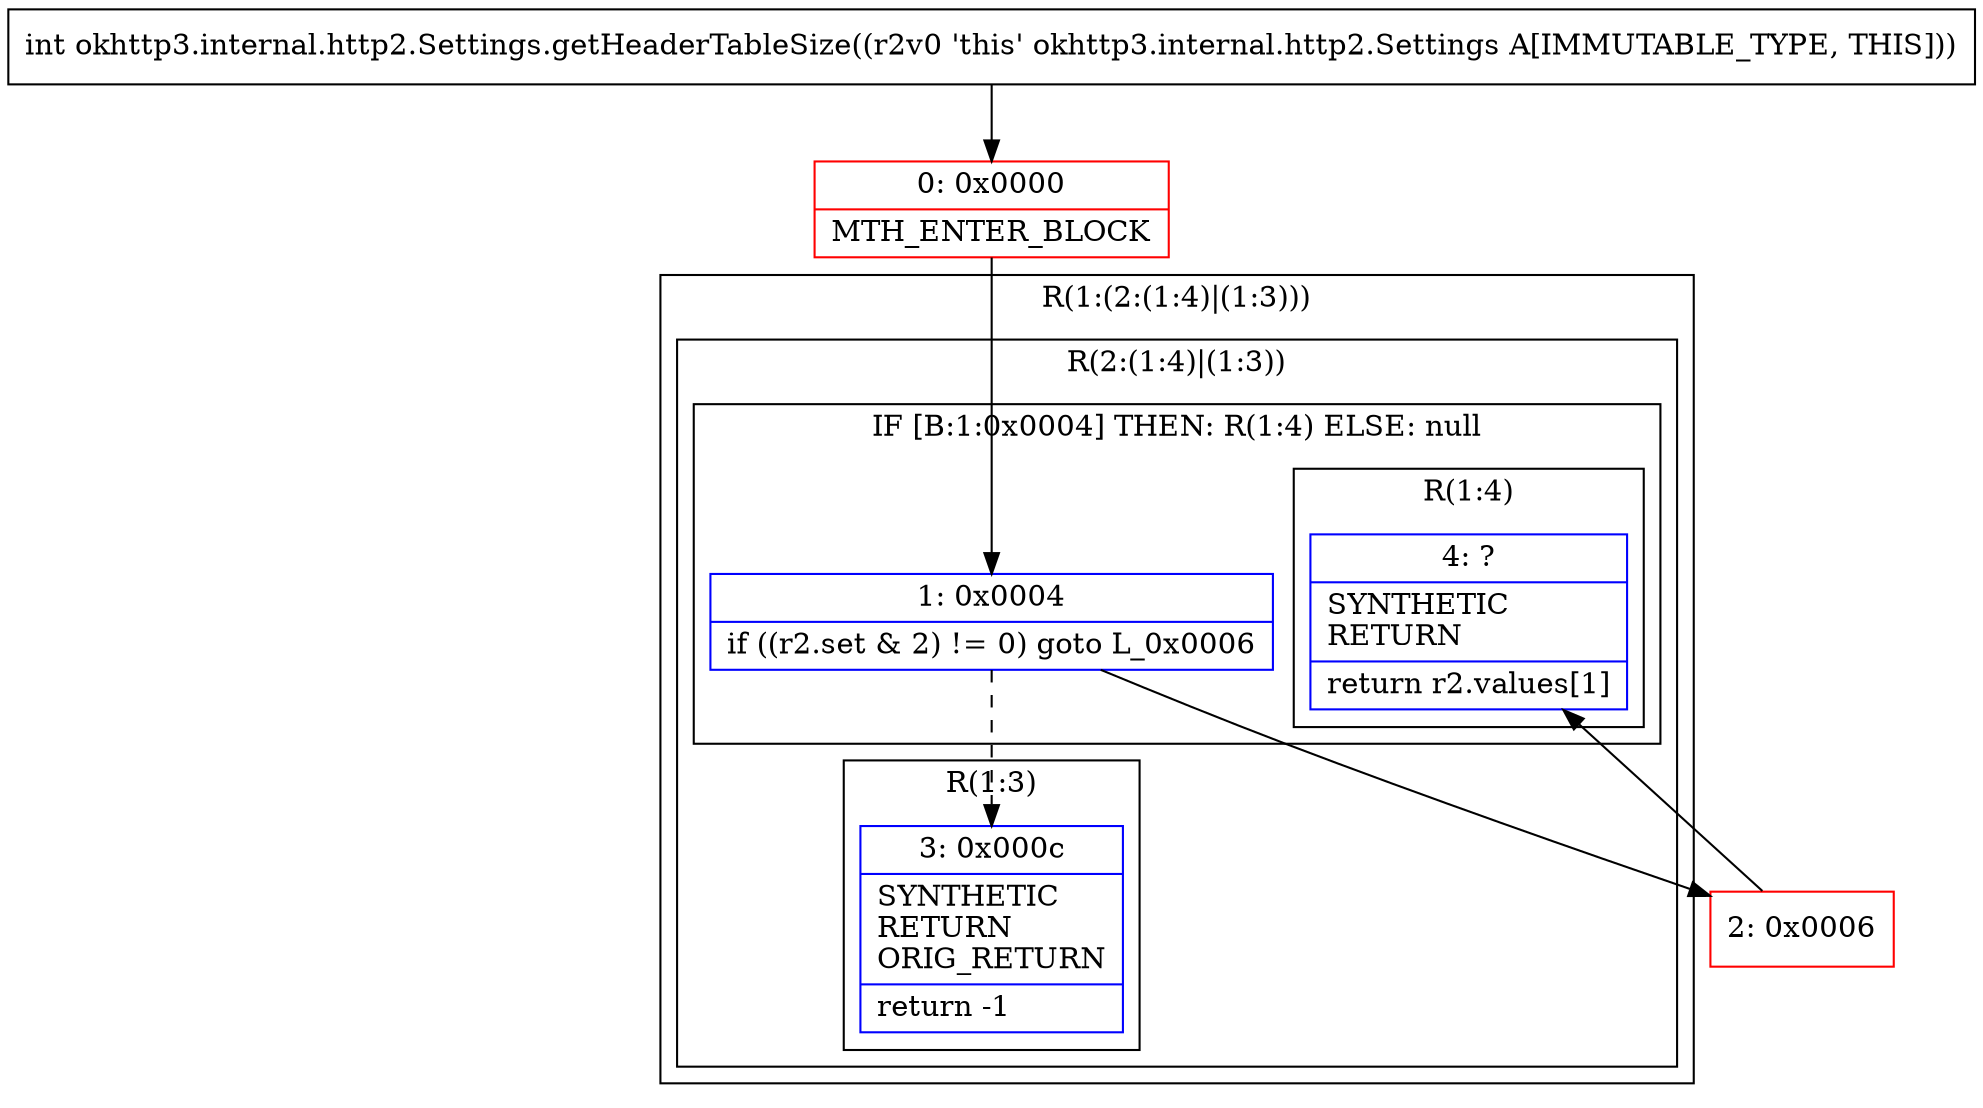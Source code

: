 digraph "CFG forokhttp3.internal.http2.Settings.getHeaderTableSize()I" {
subgraph cluster_Region_2134972908 {
label = "R(1:(2:(1:4)|(1:3)))";
node [shape=record,color=blue];
subgraph cluster_Region_2072326794 {
label = "R(2:(1:4)|(1:3))";
node [shape=record,color=blue];
subgraph cluster_IfRegion_1696242140 {
label = "IF [B:1:0x0004] THEN: R(1:4) ELSE: null";
node [shape=record,color=blue];
Node_1 [shape=record,label="{1\:\ 0x0004|if ((r2.set & 2) != 0) goto L_0x0006\l}"];
subgraph cluster_Region_1028391015 {
label = "R(1:4)";
node [shape=record,color=blue];
Node_4 [shape=record,label="{4\:\ ?|SYNTHETIC\lRETURN\l|return r2.values[1]\l}"];
}
}
subgraph cluster_Region_1245048923 {
label = "R(1:3)";
node [shape=record,color=blue];
Node_3 [shape=record,label="{3\:\ 0x000c|SYNTHETIC\lRETURN\lORIG_RETURN\l|return \-1\l}"];
}
}
}
Node_0 [shape=record,color=red,label="{0\:\ 0x0000|MTH_ENTER_BLOCK\l}"];
Node_2 [shape=record,color=red,label="{2\:\ 0x0006}"];
MethodNode[shape=record,label="{int okhttp3.internal.http2.Settings.getHeaderTableSize((r2v0 'this' okhttp3.internal.http2.Settings A[IMMUTABLE_TYPE, THIS])) }"];
MethodNode -> Node_0;
Node_1 -> Node_2;
Node_1 -> Node_3[style=dashed];
Node_0 -> Node_1;
Node_2 -> Node_4;
}

